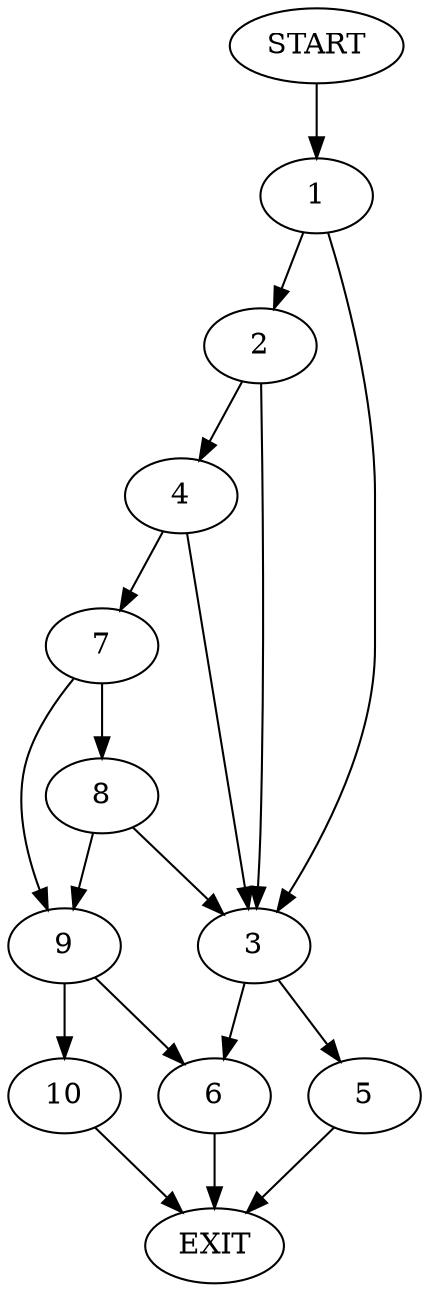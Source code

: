 digraph {
0 [label="START"]
11 [label="EXIT"]
0 -> 1
1 -> 2
1 -> 3
2 -> 4
2 -> 3
3 -> 5
3 -> 6
4 -> 7
4 -> 3
7 -> 8
7 -> 9
8 -> 3
8 -> 9
9 -> 10
9 -> 6
10 -> 11
6 -> 11
5 -> 11
}

